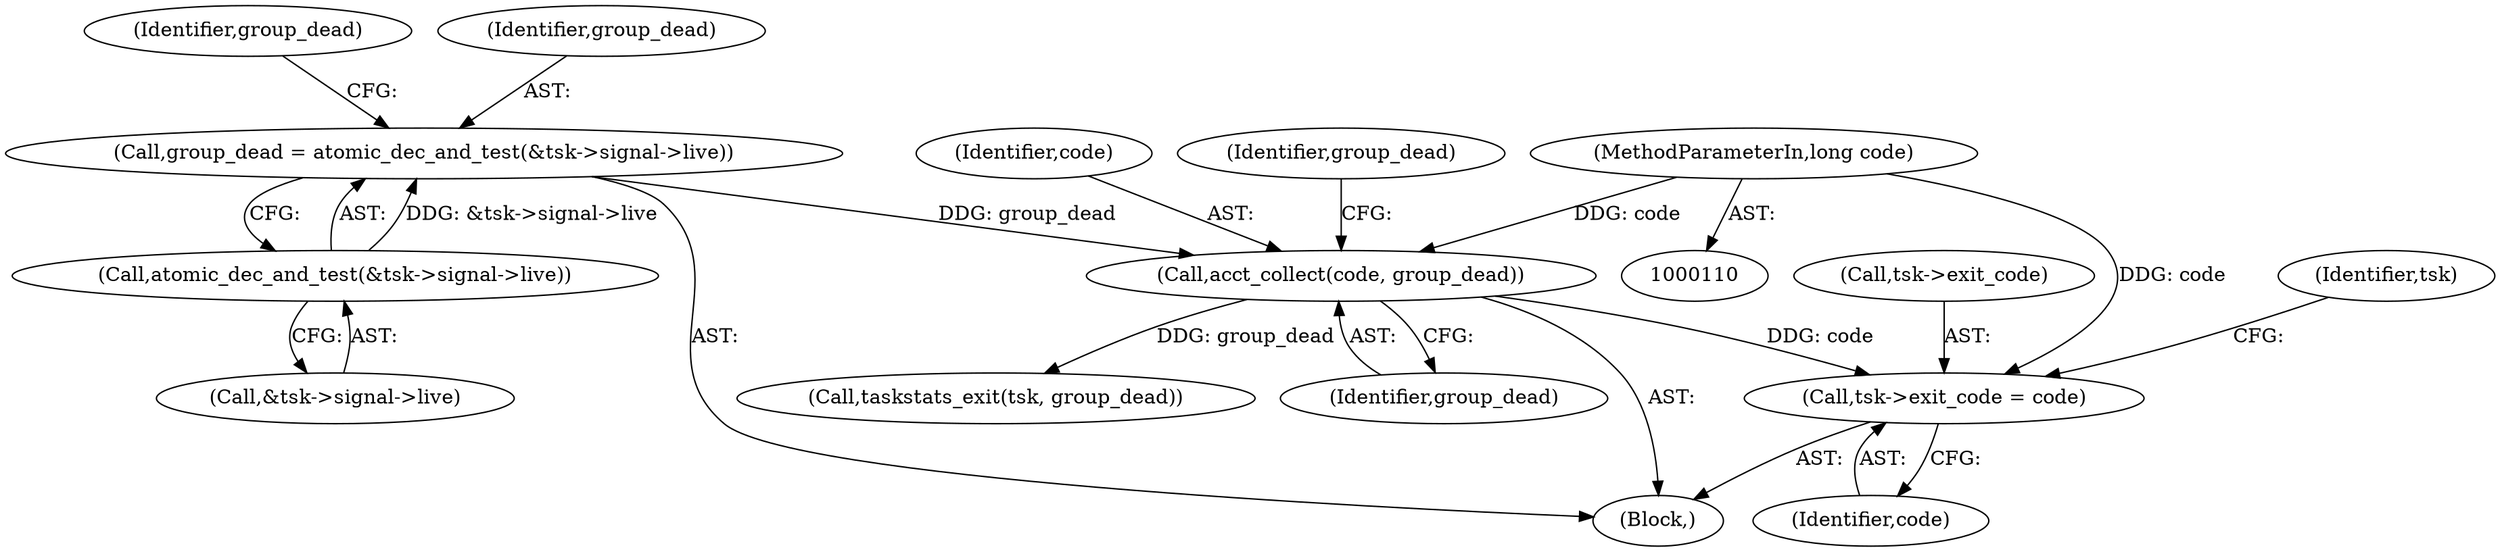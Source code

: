 digraph "0_linux_8141c7f3e7aee618312fa1c15109e1219de784a7@pointer" {
"1000225" [label="(Call,tsk->exit_code = code)"];
"1000212" [label="(Call,acct_collect(code, group_dead))"];
"1000111" [label="(MethodParameterIn,long code)"];
"1000189" [label="(Call,group_dead = atomic_dec_and_test(&tsk->signal->live))"];
"1000191" [label="(Call,atomic_dec_and_test(&tsk->signal->live))"];
"1000213" [label="(Identifier,code)"];
"1000199" [label="(Identifier,group_dead)"];
"1000189" [label="(Call,group_dead = atomic_dec_and_test(&tsk->signal->live))"];
"1000214" [label="(Identifier,group_dead)"];
"1000212" [label="(Call,acct_collect(code, group_dead))"];
"1000230" [label="(Call,taskstats_exit(tsk, group_dead))"];
"1000216" [label="(Identifier,group_dead)"];
"1000192" [label="(Call,&tsk->signal->live)"];
"1000229" [label="(Identifier,code)"];
"1000111" [label="(MethodParameterIn,long code)"];
"1000191" [label="(Call,atomic_dec_and_test(&tsk->signal->live))"];
"1000190" [label="(Identifier,group_dead)"];
"1000225" [label="(Call,tsk->exit_code = code)"];
"1000226" [label="(Call,tsk->exit_code)"];
"1000231" [label="(Identifier,tsk)"];
"1000112" [label="(Block,)"];
"1000225" -> "1000112"  [label="AST: "];
"1000225" -> "1000229"  [label="CFG: "];
"1000226" -> "1000225"  [label="AST: "];
"1000229" -> "1000225"  [label="AST: "];
"1000231" -> "1000225"  [label="CFG: "];
"1000212" -> "1000225"  [label="DDG: code"];
"1000111" -> "1000225"  [label="DDG: code"];
"1000212" -> "1000112"  [label="AST: "];
"1000212" -> "1000214"  [label="CFG: "];
"1000213" -> "1000212"  [label="AST: "];
"1000214" -> "1000212"  [label="AST: "];
"1000216" -> "1000212"  [label="CFG: "];
"1000111" -> "1000212"  [label="DDG: code"];
"1000189" -> "1000212"  [label="DDG: group_dead"];
"1000212" -> "1000230"  [label="DDG: group_dead"];
"1000111" -> "1000110"  [label="AST: "];
"1000189" -> "1000112"  [label="AST: "];
"1000189" -> "1000191"  [label="CFG: "];
"1000190" -> "1000189"  [label="AST: "];
"1000191" -> "1000189"  [label="AST: "];
"1000199" -> "1000189"  [label="CFG: "];
"1000191" -> "1000189"  [label="DDG: &tsk->signal->live"];
"1000191" -> "1000192"  [label="CFG: "];
"1000192" -> "1000191"  [label="AST: "];
}
